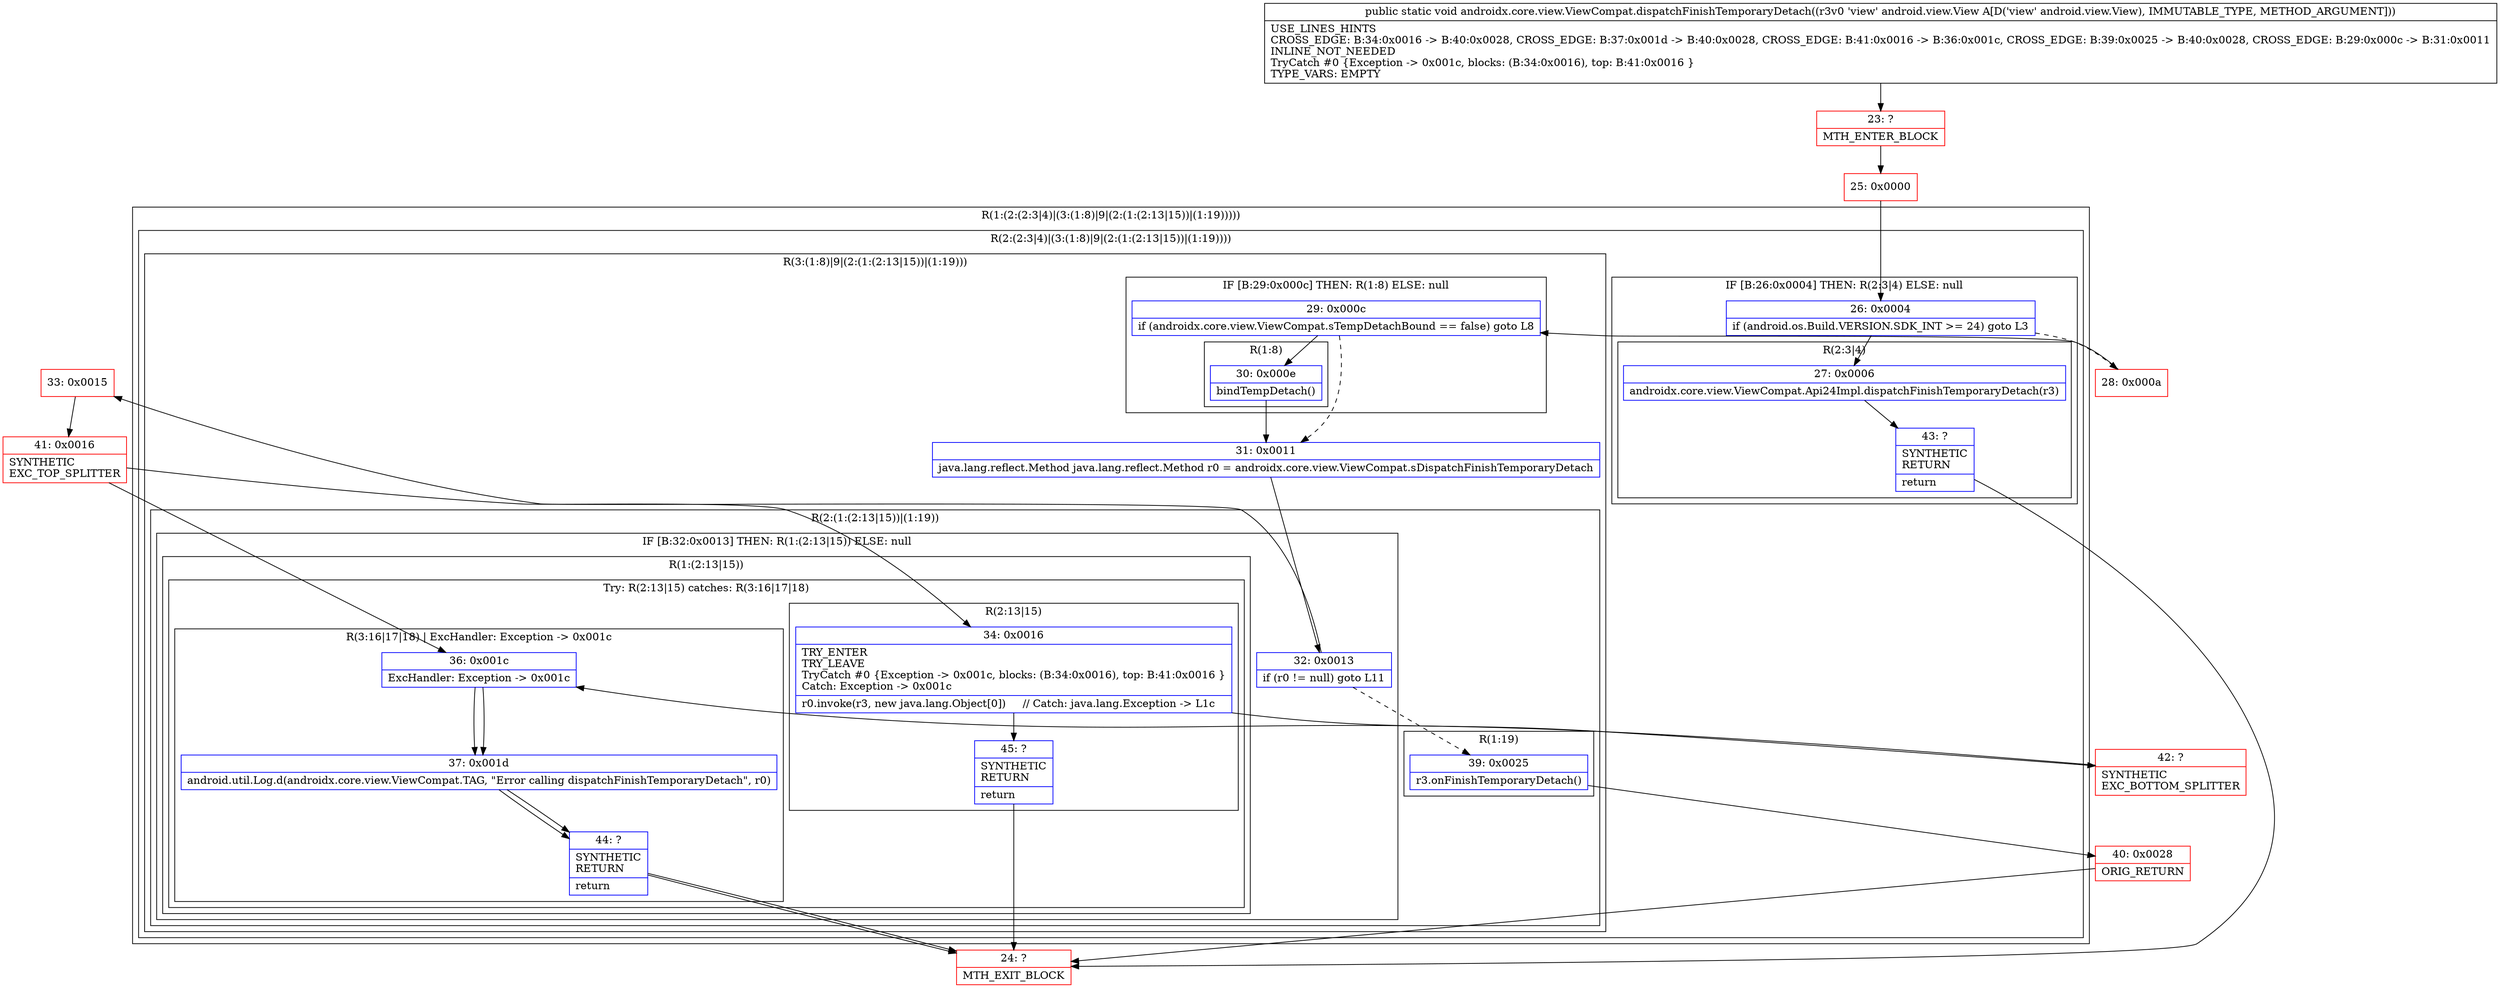 digraph "CFG forandroidx.core.view.ViewCompat.dispatchFinishTemporaryDetach(Landroid\/view\/View;)V" {
subgraph cluster_Region_712061596 {
label = "R(1:(2:(2:3|4)|(3:(1:8)|9|(2:(1:(2:13|15))|(1:19)))))";
node [shape=record,color=blue];
subgraph cluster_Region_484477303 {
label = "R(2:(2:3|4)|(3:(1:8)|9|(2:(1:(2:13|15))|(1:19))))";
node [shape=record,color=blue];
subgraph cluster_IfRegion_1990300869 {
label = "IF [B:26:0x0004] THEN: R(2:3|4) ELSE: null";
node [shape=record,color=blue];
Node_26 [shape=record,label="{26\:\ 0x0004|if (android.os.Build.VERSION.SDK_INT \>= 24) goto L3\l}"];
subgraph cluster_Region_1477126446 {
label = "R(2:3|4)";
node [shape=record,color=blue];
Node_27 [shape=record,label="{27\:\ 0x0006|androidx.core.view.ViewCompat.Api24Impl.dispatchFinishTemporaryDetach(r3)\l}"];
Node_43 [shape=record,label="{43\:\ ?|SYNTHETIC\lRETURN\l|return\l}"];
}
}
subgraph cluster_Region_447433919 {
label = "R(3:(1:8)|9|(2:(1:(2:13|15))|(1:19)))";
node [shape=record,color=blue];
subgraph cluster_IfRegion_2068645217 {
label = "IF [B:29:0x000c] THEN: R(1:8) ELSE: null";
node [shape=record,color=blue];
Node_29 [shape=record,label="{29\:\ 0x000c|if (androidx.core.view.ViewCompat.sTempDetachBound == false) goto L8\l}"];
subgraph cluster_Region_1669238862 {
label = "R(1:8)";
node [shape=record,color=blue];
Node_30 [shape=record,label="{30\:\ 0x000e|bindTempDetach()\l}"];
}
}
Node_31 [shape=record,label="{31\:\ 0x0011|java.lang.reflect.Method java.lang.reflect.Method r0 = androidx.core.view.ViewCompat.sDispatchFinishTemporaryDetach\l}"];
subgraph cluster_Region_419641176 {
label = "R(2:(1:(2:13|15))|(1:19))";
node [shape=record,color=blue];
subgraph cluster_IfRegion_1482249864 {
label = "IF [B:32:0x0013] THEN: R(1:(2:13|15)) ELSE: null";
node [shape=record,color=blue];
Node_32 [shape=record,label="{32\:\ 0x0013|if (r0 != null) goto L11\l}"];
subgraph cluster_Region_415252239 {
label = "R(1:(2:13|15))";
node [shape=record,color=blue];
subgraph cluster_TryCatchRegion_196433787 {
label = "Try: R(2:13|15) catches: R(3:16|17|18)";
node [shape=record,color=blue];
subgraph cluster_Region_17219562 {
label = "R(2:13|15)";
node [shape=record,color=blue];
Node_34 [shape=record,label="{34\:\ 0x0016|TRY_ENTER\lTRY_LEAVE\lTryCatch #0 \{Exception \-\> 0x001c, blocks: (B:34:0x0016), top: B:41:0x0016 \}\lCatch: Exception \-\> 0x001c\l|r0.invoke(r3, new java.lang.Object[0])     \/\/ Catch: java.lang.Exception \-\> L1c\l}"];
Node_45 [shape=record,label="{45\:\ ?|SYNTHETIC\lRETURN\l|return\l}"];
}
subgraph cluster_Region_475941539 {
label = "R(3:16|17|18) | ExcHandler: Exception \-\> 0x001c\l";
node [shape=record,color=blue];
Node_36 [shape=record,label="{36\:\ 0x001c|ExcHandler: Exception \-\> 0x001c\l}"];
Node_37 [shape=record,label="{37\:\ 0x001d|android.util.Log.d(androidx.core.view.ViewCompat.TAG, \"Error calling dispatchFinishTemporaryDetach\", r0)\l}"];
Node_44 [shape=record,label="{44\:\ ?|SYNTHETIC\lRETURN\l|return\l}"];
}
}
}
}
subgraph cluster_Region_476514183 {
label = "R(1:19)";
node [shape=record,color=blue];
Node_39 [shape=record,label="{39\:\ 0x0025|r3.onFinishTemporaryDetach()\l}"];
}
}
}
}
}
subgraph cluster_Region_475941539 {
label = "R(3:16|17|18) | ExcHandler: Exception \-\> 0x001c\l";
node [shape=record,color=blue];
Node_36 [shape=record,label="{36\:\ 0x001c|ExcHandler: Exception \-\> 0x001c\l}"];
Node_37 [shape=record,label="{37\:\ 0x001d|android.util.Log.d(androidx.core.view.ViewCompat.TAG, \"Error calling dispatchFinishTemporaryDetach\", r0)\l}"];
Node_44 [shape=record,label="{44\:\ ?|SYNTHETIC\lRETURN\l|return\l}"];
}
Node_23 [shape=record,color=red,label="{23\:\ ?|MTH_ENTER_BLOCK\l}"];
Node_25 [shape=record,color=red,label="{25\:\ 0x0000}"];
Node_24 [shape=record,color=red,label="{24\:\ ?|MTH_EXIT_BLOCK\l}"];
Node_28 [shape=record,color=red,label="{28\:\ 0x000a}"];
Node_33 [shape=record,color=red,label="{33\:\ 0x0015}"];
Node_41 [shape=record,color=red,label="{41\:\ 0x0016|SYNTHETIC\lEXC_TOP_SPLITTER\l}"];
Node_42 [shape=record,color=red,label="{42\:\ ?|SYNTHETIC\lEXC_BOTTOM_SPLITTER\l}"];
Node_40 [shape=record,color=red,label="{40\:\ 0x0028|ORIG_RETURN\l}"];
MethodNode[shape=record,label="{public static void androidx.core.view.ViewCompat.dispatchFinishTemporaryDetach((r3v0 'view' android.view.View A[D('view' android.view.View), IMMUTABLE_TYPE, METHOD_ARGUMENT]))  | USE_LINES_HINTS\lCROSS_EDGE: B:34:0x0016 \-\> B:40:0x0028, CROSS_EDGE: B:37:0x001d \-\> B:40:0x0028, CROSS_EDGE: B:41:0x0016 \-\> B:36:0x001c, CROSS_EDGE: B:39:0x0025 \-\> B:40:0x0028, CROSS_EDGE: B:29:0x000c \-\> B:31:0x0011\lINLINE_NOT_NEEDED\lTryCatch #0 \{Exception \-\> 0x001c, blocks: (B:34:0x0016), top: B:41:0x0016 \}\lTYPE_VARS: EMPTY\l}"];
MethodNode -> Node_23;Node_26 -> Node_27;
Node_26 -> Node_28[style=dashed];
Node_27 -> Node_43;
Node_43 -> Node_24;
Node_29 -> Node_30;
Node_29 -> Node_31[style=dashed];
Node_30 -> Node_31;
Node_31 -> Node_32;
Node_32 -> Node_33;
Node_32 -> Node_39[style=dashed];
Node_34 -> Node_42;
Node_34 -> Node_45;
Node_45 -> Node_24;
Node_36 -> Node_37;
Node_37 -> Node_44;
Node_44 -> Node_24;
Node_39 -> Node_40;
Node_36 -> Node_37;
Node_37 -> Node_44;
Node_44 -> Node_24;
Node_23 -> Node_25;
Node_25 -> Node_26;
Node_28 -> Node_29;
Node_33 -> Node_41;
Node_41 -> Node_34;
Node_41 -> Node_36;
Node_42 -> Node_36;
Node_40 -> Node_24;
}

